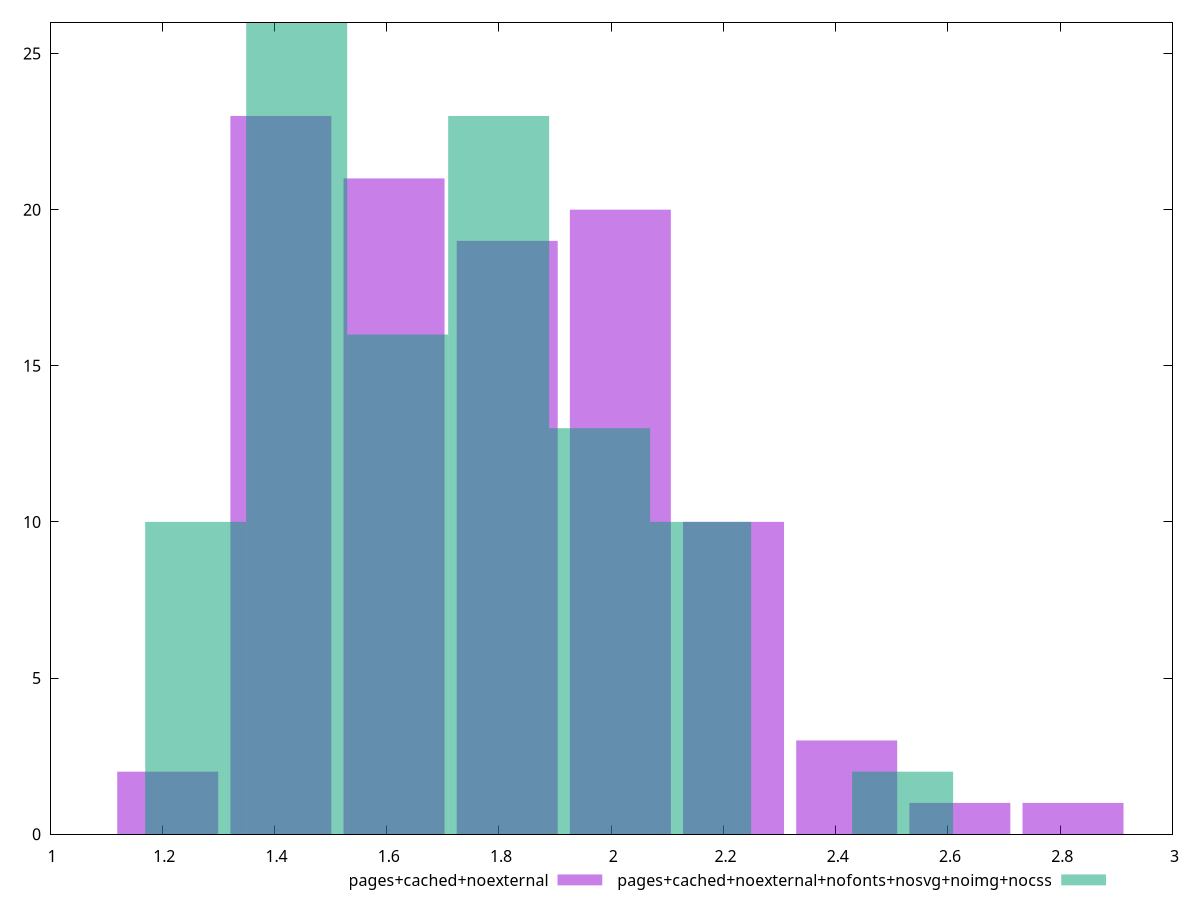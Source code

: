 $_pagesCachedNoexternal <<EOF
2.217871498415883 10
1.4113727717191984 23
1.2097480900450273 2
1.8146221350675407 19
2.016246816741712 20
1.6129974533933695 21
2.4194961800900545 3
2.822745543438397 1
2.6211208617642257 1
EOF
$_pagesCachedNoexternalNofontsNosvgNoimgNocss <<EOF
1.9793240801206513 13
1.6194469746441693 16
1.4395084219059282 26
1.7993855273824102 23
2.1592626328588924 10
1.259569869167687 10
2.519139738335374 2
EOF
set key outside below
set terminal pngcairo
set output "report_00006_2020-11-02T20-21-41.718Z/server-response-time/server-response-time_pages+cached+noexternal_pages+cached+noexternal+nofonts+nosvg+noimg+nocss+hist.png"
set boxwidth 0.17993855273824103
set style fill transparent solid 0.5 noborder
set yrange [0:26]
plot $_pagesCachedNoexternal title "pages+cached+noexternal" with boxes ,$_pagesCachedNoexternalNofontsNosvgNoimgNocss title "pages+cached+noexternal+nofonts+nosvg+noimg+nocss" with boxes ,